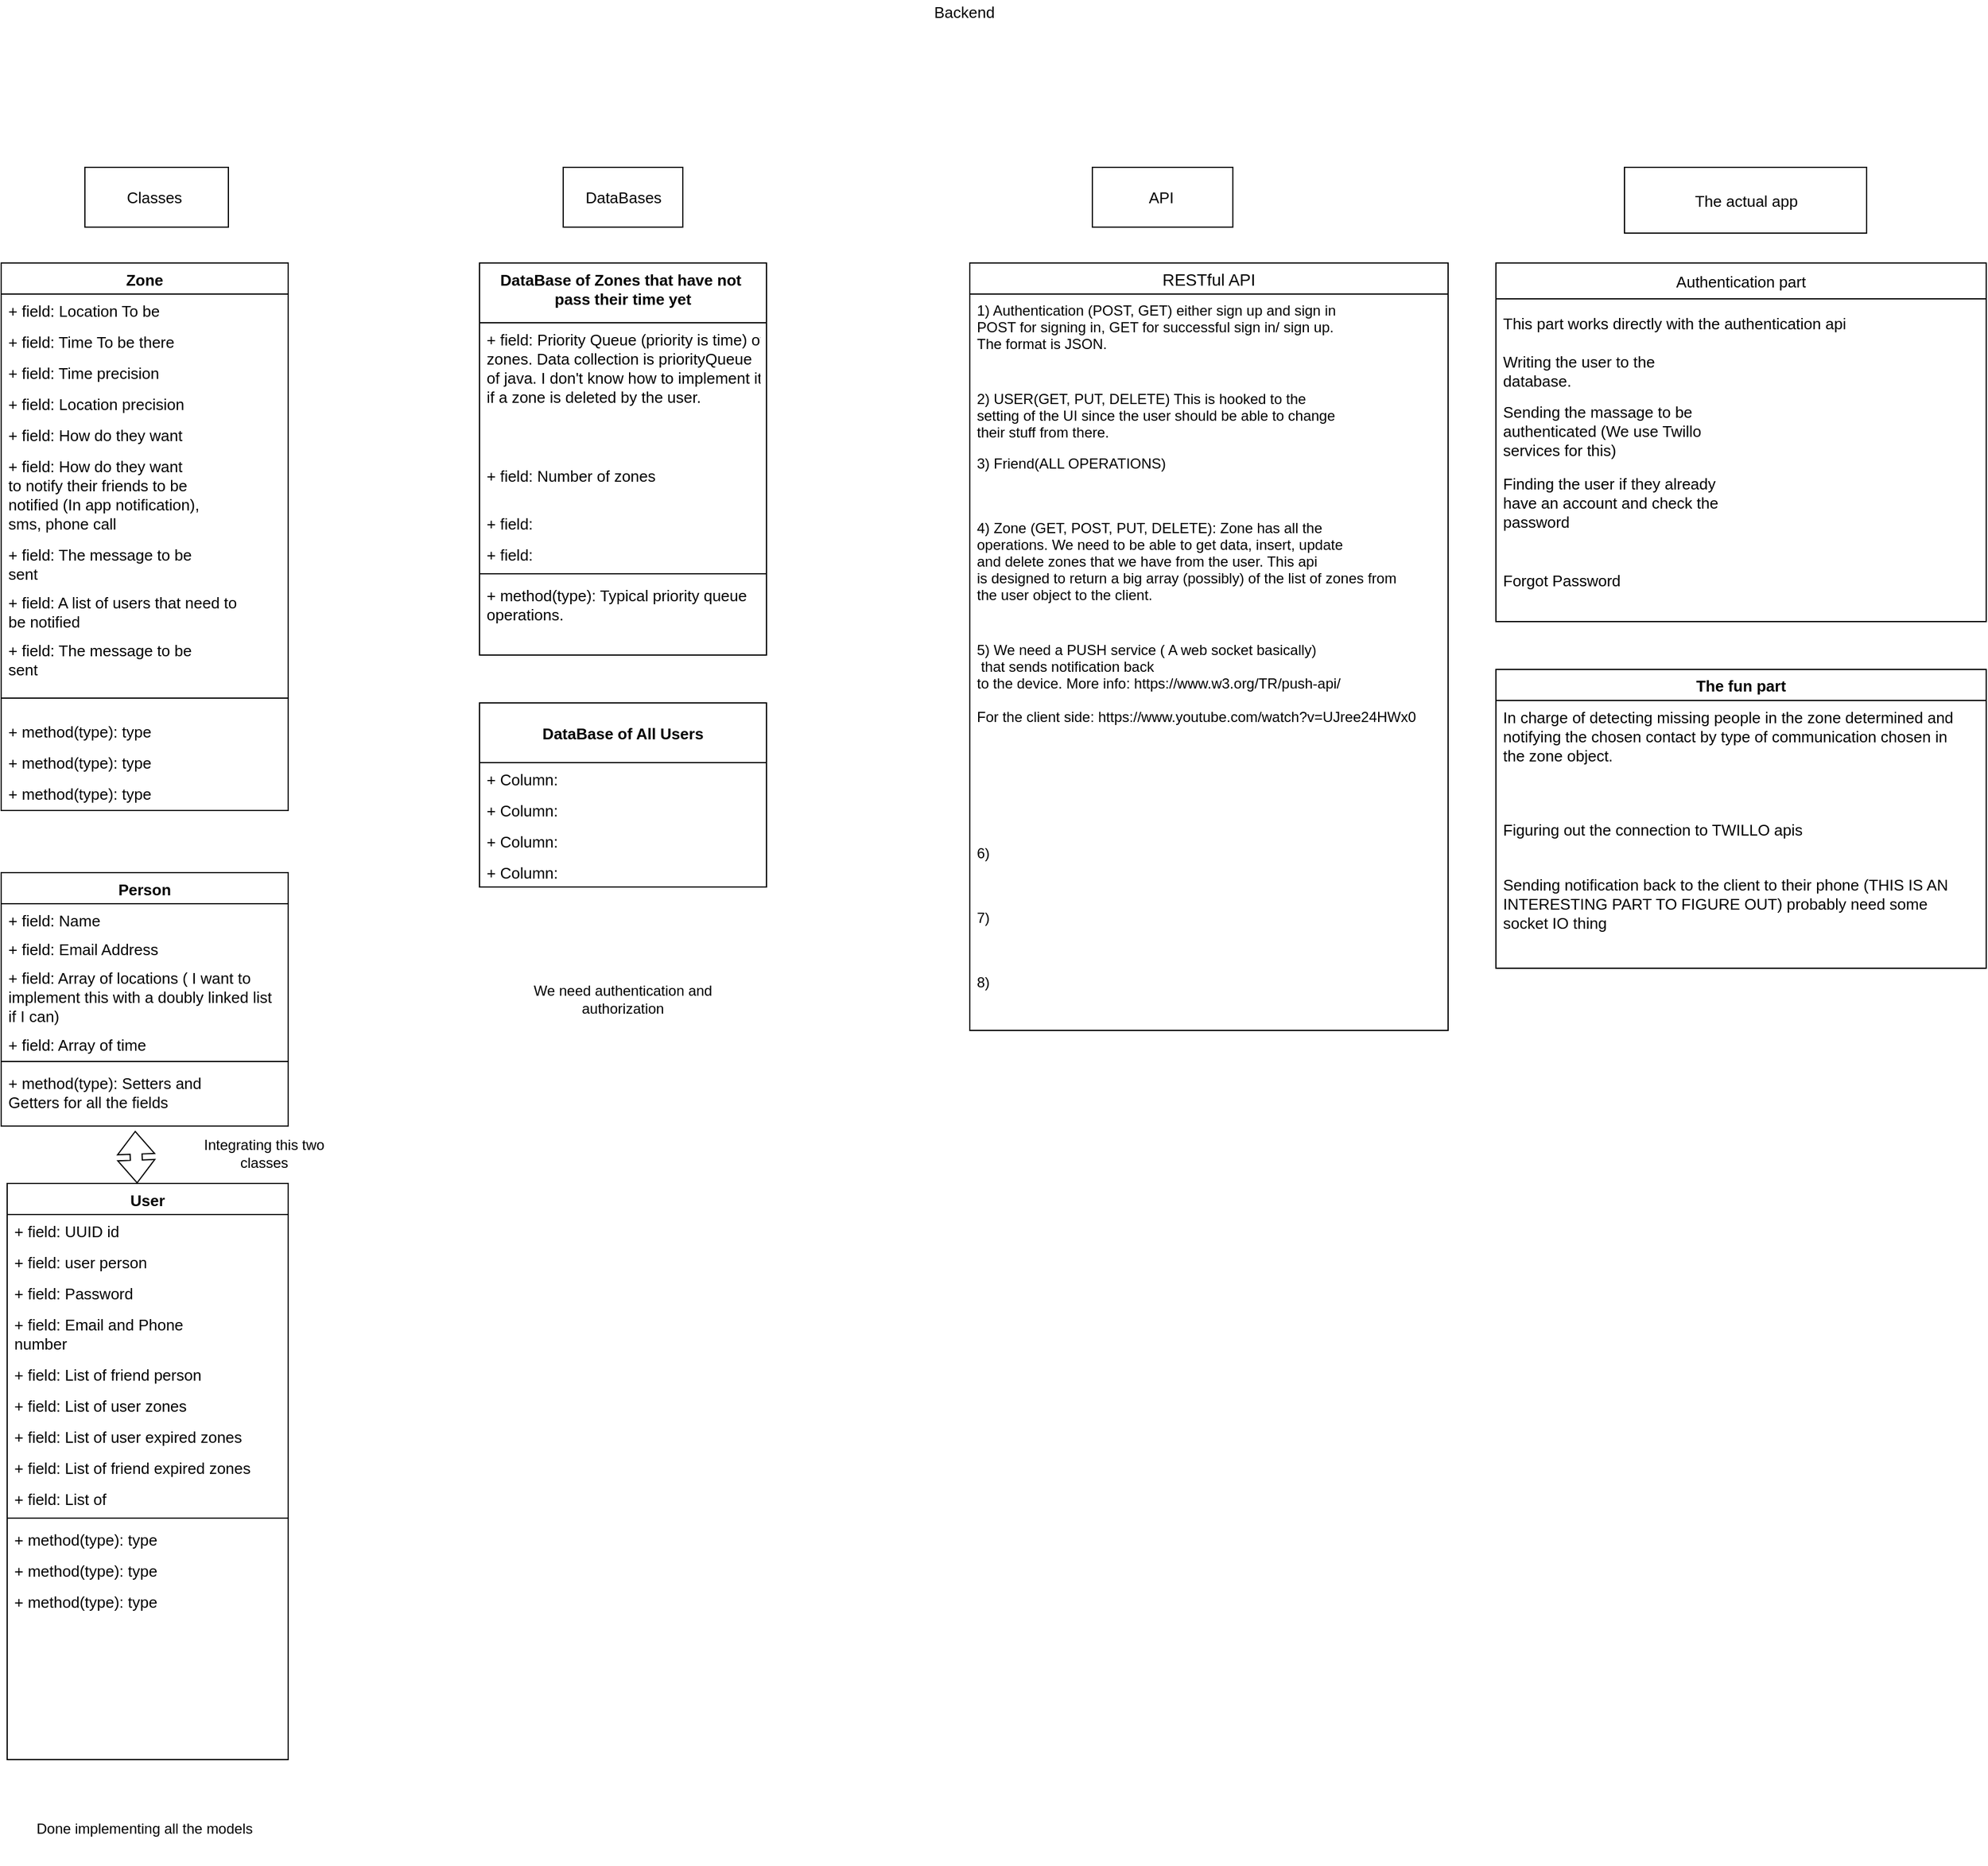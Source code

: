 <mxfile version="18.0.4" type="github" pages="2">
  <diagram id="OnJ23Ht3TBIDX5-kmEjJ" name="Page-1">
    <mxGraphModel dx="697" dy="1044" grid="1" gridSize="10" guides="1" tooltips="1" connect="1" arrows="1" fold="1" page="1" pageScale="1" pageWidth="850" pageHeight="1100" math="0" shadow="0">
      <root>
        <mxCell id="0" />
        <mxCell id="1" parent="0" />
        <mxCell id="N9u76RXB5Sf6qnzRGAIE-1" value="Person" style="swimlane;fontStyle=1;align=center;verticalAlign=top;childLayout=stackLayout;horizontal=1;startSize=26;horizontalStack=0;resizeParent=1;resizeParentMax=0;resizeLast=0;collapsible=1;marginBottom=0;fontSize=13;" parent="1" vertex="1">
          <mxGeometry x="40" y="750" width="240" height="212" as="geometry" />
        </mxCell>
        <mxCell id="N9u76RXB5Sf6qnzRGAIE-2" value="+ field: Name" style="text;strokeColor=none;fillColor=none;align=left;verticalAlign=top;spacingLeft=4;spacingRight=4;overflow=hidden;rotatable=0;points=[[0,0.5],[1,0.5]];portConstraint=eastwest;fontSize=13;" parent="N9u76RXB5Sf6qnzRGAIE-1" vertex="1">
          <mxGeometry y="26" width="240" height="24" as="geometry" />
        </mxCell>
        <mxCell id="N9u76RXB5Sf6qnzRGAIE-7" value="+ field: Email Address" style="text;strokeColor=none;fillColor=none;align=left;verticalAlign=top;spacingLeft=4;spacingRight=4;overflow=hidden;rotatable=0;points=[[0,0.5],[1,0.5]];portConstraint=eastwest;fontSize=13;" parent="N9u76RXB5Sf6qnzRGAIE-1" vertex="1">
          <mxGeometry y="50" width="240" height="24" as="geometry" />
        </mxCell>
        <mxCell id="N9u76RXB5Sf6qnzRGAIE-8" value="+ field: Array of locations ( I want to &#xa;implement this with a doubly linked list&#xa;if I can)" style="text;strokeColor=none;fillColor=none;align=left;verticalAlign=top;spacingLeft=4;spacingRight=4;overflow=hidden;rotatable=0;points=[[0,0.5],[1,0.5]];portConstraint=eastwest;fontSize=13;" parent="N9u76RXB5Sf6qnzRGAIE-1" vertex="1">
          <mxGeometry y="74" width="240" height="56" as="geometry" />
        </mxCell>
        <mxCell id="Z7l9zsdM9GBtYfNbKrUu-1" value="+ field: Array of time" style="text;strokeColor=none;fillColor=none;align=left;verticalAlign=top;spacingLeft=4;spacingRight=4;overflow=hidden;rotatable=0;points=[[0,0.5],[1,0.5]];portConstraint=eastwest;fontSize=13;" parent="N9u76RXB5Sf6qnzRGAIE-1" vertex="1">
          <mxGeometry y="130" width="240" height="24" as="geometry" />
        </mxCell>
        <mxCell id="N9u76RXB5Sf6qnzRGAIE-3" value="" style="line;strokeWidth=1;fillColor=none;align=left;verticalAlign=middle;spacingTop=-1;spacingLeft=3;spacingRight=3;rotatable=0;labelPosition=right;points=[];portConstraint=eastwest;fontSize=13;" parent="N9u76RXB5Sf6qnzRGAIE-1" vertex="1">
          <mxGeometry y="154" width="240" height="8" as="geometry" />
        </mxCell>
        <mxCell id="N9u76RXB5Sf6qnzRGAIE-4" value="+ method(type): Setters and &#xa;Getters for all the fields" style="text;strokeColor=none;fillColor=none;align=left;verticalAlign=top;spacingLeft=4;spacingRight=4;overflow=hidden;rotatable=0;points=[[0,0.5],[1,0.5]];portConstraint=eastwest;fontSize=13;" parent="N9u76RXB5Sf6qnzRGAIE-1" vertex="1">
          <mxGeometry y="162" width="240" height="50" as="geometry" />
        </mxCell>
        <mxCell id="N9u76RXB5Sf6qnzRGAIE-6" value="Backend" style="text;html=1;align=center;verticalAlign=middle;resizable=0;points=[];autosize=1;strokeColor=none;fillColor=none;fontSize=13;" parent="1" vertex="1">
          <mxGeometry x="810" y="20" width="70" height="20" as="geometry" />
        </mxCell>
        <mxCell id="N9u76RXB5Sf6qnzRGAIE-9" value="Zone" style="swimlane;fontStyle=1;align=center;verticalAlign=top;childLayout=stackLayout;horizontal=1;startSize=26;horizontalStack=0;resizeParent=1;resizeParentMax=0;resizeLast=0;collapsible=1;marginBottom=0;fontSize=13;" parent="1" vertex="1">
          <mxGeometry x="40" y="240" width="240" height="458" as="geometry" />
        </mxCell>
        <mxCell id="N9u76RXB5Sf6qnzRGAIE-10" value="+ field: Location To be" style="text;strokeColor=none;fillColor=none;align=left;verticalAlign=top;spacingLeft=4;spacingRight=4;overflow=hidden;rotatable=0;points=[[0,0.5],[1,0.5]];portConstraint=eastwest;fontSize=13;" parent="N9u76RXB5Sf6qnzRGAIE-9" vertex="1">
          <mxGeometry y="26" width="240" height="26" as="geometry" />
        </mxCell>
        <mxCell id="N9u76RXB5Sf6qnzRGAIE-13" value="+ field: Time To be there" style="text;strokeColor=none;fillColor=none;align=left;verticalAlign=top;spacingLeft=4;spacingRight=4;overflow=hidden;rotatable=0;points=[[0,0.5],[1,0.5]];portConstraint=eastwest;fontSize=13;" parent="N9u76RXB5Sf6qnzRGAIE-9" vertex="1">
          <mxGeometry y="52" width="240" height="26" as="geometry" />
        </mxCell>
        <mxCell id="N9u76RXB5Sf6qnzRGAIE-14" value="+ field: Time precision" style="text;strokeColor=none;fillColor=none;align=left;verticalAlign=top;spacingLeft=4;spacingRight=4;overflow=hidden;rotatable=0;points=[[0,0.5],[1,0.5]];portConstraint=eastwest;fontSize=13;" parent="N9u76RXB5Sf6qnzRGAIE-9" vertex="1">
          <mxGeometry y="78" width="240" height="26" as="geometry" />
        </mxCell>
        <mxCell id="N9u76RXB5Sf6qnzRGAIE-15" value="+ field: Location precision" style="text;strokeColor=none;fillColor=none;align=left;verticalAlign=top;spacingLeft=4;spacingRight=4;overflow=hidden;rotatable=0;points=[[0,0.5],[1,0.5]];portConstraint=eastwest;fontSize=13;" parent="N9u76RXB5Sf6qnzRGAIE-9" vertex="1">
          <mxGeometry y="104" width="240" height="26" as="geometry" />
        </mxCell>
        <mxCell id="Bk3x3sHnwQurIrZSOyBp-13" value="+ field: How do they want " style="text;strokeColor=none;fillColor=none;align=left;verticalAlign=top;spacingLeft=4;spacingRight=4;overflow=hidden;rotatable=0;points=[[0,0.5],[1,0.5]];portConstraint=eastwest;fontSize=13;" parent="N9u76RXB5Sf6qnzRGAIE-9" vertex="1">
          <mxGeometry y="130" width="240" height="26" as="geometry" />
        </mxCell>
        <mxCell id="Bk3x3sHnwQurIrZSOyBp-14" value="+ field: How do they want &#xa;to notify their friends to be &#xa;notified (In app notification), &#xa;sms, phone call" style="text;strokeColor=none;fillColor=none;align=left;verticalAlign=top;spacingLeft=4;spacingRight=4;overflow=hidden;rotatable=0;points=[[0,0.5],[1,0.5]];portConstraint=eastwest;fontSize=13;" parent="N9u76RXB5Sf6qnzRGAIE-9" vertex="1">
          <mxGeometry y="156" width="240" height="74" as="geometry" />
        </mxCell>
        <mxCell id="Bk3x3sHnwQurIrZSOyBp-15" value="+ field: The message to be&#xa;sent" style="text;strokeColor=none;fillColor=none;align=left;verticalAlign=top;spacingLeft=4;spacingRight=4;overflow=hidden;rotatable=0;points=[[0,0.5],[1,0.5]];portConstraint=eastwest;fontSize=13;" parent="N9u76RXB5Sf6qnzRGAIE-9" vertex="1">
          <mxGeometry y="230" width="240" height="40" as="geometry" />
        </mxCell>
        <mxCell id="Bk3x3sHnwQurIrZSOyBp-61" value="+ field: A list of users that need to &#xa;be notified" style="text;strokeColor=none;fillColor=none;align=left;verticalAlign=top;spacingLeft=4;spacingRight=4;overflow=hidden;rotatable=0;points=[[0,0.5],[1,0.5]];portConstraint=eastwest;fontSize=13;" parent="N9u76RXB5Sf6qnzRGAIE-9" vertex="1">
          <mxGeometry y="270" width="240" height="40" as="geometry" />
        </mxCell>
        <mxCell id="Bk3x3sHnwQurIrZSOyBp-62" value="+ field: The message to be&#xa;sent" style="text;strokeColor=none;fillColor=none;align=left;verticalAlign=top;spacingLeft=4;spacingRight=4;overflow=hidden;rotatable=0;points=[[0,0.5],[1,0.5]];portConstraint=eastwest;fontSize=13;" parent="N9u76RXB5Sf6qnzRGAIE-9" vertex="1">
          <mxGeometry y="310" width="240" height="40" as="geometry" />
        </mxCell>
        <mxCell id="N9u76RXB5Sf6qnzRGAIE-11" value="" style="line;strokeWidth=1;fillColor=none;align=left;verticalAlign=middle;spacingTop=-1;spacingLeft=3;spacingRight=3;rotatable=0;labelPosition=right;points=[];portConstraint=eastwest;fontSize=13;" parent="N9u76RXB5Sf6qnzRGAIE-9" vertex="1">
          <mxGeometry y="350" width="240" height="28" as="geometry" />
        </mxCell>
        <mxCell id="N9u76RXB5Sf6qnzRGAIE-12" value="+ method(type): type" style="text;strokeColor=none;fillColor=none;align=left;verticalAlign=top;spacingLeft=4;spacingRight=4;overflow=hidden;rotatable=0;points=[[0,0.5],[1,0.5]];portConstraint=eastwest;fontSize=13;" parent="N9u76RXB5Sf6qnzRGAIE-9" vertex="1">
          <mxGeometry y="378" width="240" height="26" as="geometry" />
        </mxCell>
        <mxCell id="N9u76RXB5Sf6qnzRGAIE-16" value="+ method(type): type" style="text;strokeColor=none;fillColor=none;align=left;verticalAlign=top;spacingLeft=4;spacingRight=4;overflow=hidden;rotatable=0;points=[[0,0.5],[1,0.5]];portConstraint=eastwest;fontSize=13;" parent="N9u76RXB5Sf6qnzRGAIE-9" vertex="1">
          <mxGeometry y="404" width="240" height="26" as="geometry" />
        </mxCell>
        <mxCell id="N9u76RXB5Sf6qnzRGAIE-17" value="+ method(type): type" style="text;strokeColor=none;fillColor=none;align=left;verticalAlign=top;spacingLeft=4;spacingRight=4;overflow=hidden;rotatable=0;points=[[0,0.5],[1,0.5]];portConstraint=eastwest;fontSize=13;" parent="N9u76RXB5Sf6qnzRGAIE-9" vertex="1">
          <mxGeometry y="430" width="240" height="28" as="geometry" />
        </mxCell>
        <mxCell id="Z7l9zsdM9GBtYfNbKrUu-2" value="Classes&amp;nbsp;" style="whiteSpace=wrap;html=1;align=center;fontSize=13;" parent="1" vertex="1">
          <mxGeometry x="110" y="160" width="120" height="50" as="geometry" />
        </mxCell>
        <mxCell id="Z7l9zsdM9GBtYfNbKrUu-4" value="Authentication part" style="swimlane;fontStyle=0;childLayout=stackLayout;horizontal=1;startSize=30;horizontalStack=0;resizeParent=1;resizeParentMax=0;resizeLast=0;collapsible=1;marginBottom=0;fontSize=13;" parent="1" vertex="1">
          <mxGeometry x="1290" y="240" width="410" height="300" as="geometry" />
        </mxCell>
        <mxCell id="Bk3x3sHnwQurIrZSOyBp-77" value="This part works directly with the authentication api" style="text;strokeColor=none;fillColor=none;align=left;verticalAlign=middle;spacingLeft=4;spacingRight=4;overflow=hidden;points=[[0,0.5],[1,0.5]];portConstraint=eastwest;rotatable=0;fontSize=13;" parent="Z7l9zsdM9GBtYfNbKrUu-4" vertex="1">
          <mxGeometry y="30" width="410" height="40" as="geometry" />
        </mxCell>
        <mxCell id="Z7l9zsdM9GBtYfNbKrUu-5" value="Writing the user to the &#xa;database. " style="text;strokeColor=none;fillColor=none;align=left;verticalAlign=middle;spacingLeft=4;spacingRight=4;overflow=hidden;points=[[0,0.5],[1,0.5]];portConstraint=eastwest;rotatable=0;fontSize=13;" parent="Z7l9zsdM9GBtYfNbKrUu-4" vertex="1">
          <mxGeometry y="70" width="410" height="40" as="geometry" />
        </mxCell>
        <mxCell id="Z7l9zsdM9GBtYfNbKrUu-6" value="Sending the massage to be&#xa;authenticated (We use Twillo &#xa;services for this) " style="text;strokeColor=none;fillColor=none;align=left;verticalAlign=middle;spacingLeft=4;spacingRight=4;overflow=hidden;points=[[0,0.5],[1,0.5]];portConstraint=eastwest;rotatable=0;fontSize=13;" parent="Z7l9zsdM9GBtYfNbKrUu-4" vertex="1">
          <mxGeometry y="110" width="410" height="60" as="geometry" />
        </mxCell>
        <mxCell id="Bk3x3sHnwQurIrZSOyBp-48" value="Finding the user if they already&#xa;have an account and check the &#xa;password" style="text;strokeColor=none;fillColor=none;align=left;verticalAlign=middle;spacingLeft=4;spacingRight=4;overflow=hidden;points=[[0,0.5],[1,0.5]];portConstraint=eastwest;rotatable=0;fontSize=13;" parent="Z7l9zsdM9GBtYfNbKrUu-4" vertex="1">
          <mxGeometry y="170" width="410" height="60" as="geometry" />
        </mxCell>
        <mxCell id="Z7l9zsdM9GBtYfNbKrUu-7" value="Forgot Password" style="text;strokeColor=none;fillColor=none;align=left;verticalAlign=middle;spacingLeft=4;spacingRight=4;overflow=hidden;points=[[0,0.5],[1,0.5]];portConstraint=eastwest;rotatable=0;fontSize=13;" parent="Z7l9zsdM9GBtYfNbKrUu-4" vertex="1">
          <mxGeometry y="230" width="410" height="70" as="geometry" />
        </mxCell>
        <mxCell id="Bk3x3sHnwQurIrZSOyBp-1" value="The actual app" style="whiteSpace=wrap;html=1;align=center;fontSize=13;" parent="1" vertex="1">
          <mxGeometry x="1397.5" y="160" width="202.5" height="55" as="geometry" />
        </mxCell>
        <mxCell id="Bk3x3sHnwQurIrZSOyBp-2" value="User" style="swimlane;fontStyle=1;align=center;verticalAlign=top;childLayout=stackLayout;horizontal=1;startSize=26;horizontalStack=0;resizeParent=1;resizeParentMax=0;resizeLast=0;collapsible=1;marginBottom=0;fontSize=13;" parent="1" vertex="1">
          <mxGeometry x="45" y="1010" width="235" height="482" as="geometry" />
        </mxCell>
        <mxCell id="Bk3x3sHnwQurIrZSOyBp-76" value="+ field: UUID id" style="text;strokeColor=none;fillColor=none;align=left;verticalAlign=top;spacingLeft=4;spacingRight=4;overflow=hidden;rotatable=0;points=[[0,0.5],[1,0.5]];portConstraint=eastwest;fontSize=13;" parent="Bk3x3sHnwQurIrZSOyBp-2" vertex="1">
          <mxGeometry y="26" width="235" height="26" as="geometry" />
        </mxCell>
        <mxCell id="Bk3x3sHnwQurIrZSOyBp-3" value="+ field: user person    &#xa;&#xa;" style="text;strokeColor=none;fillColor=none;align=left;verticalAlign=top;spacingLeft=4;spacingRight=4;overflow=hidden;rotatable=0;points=[[0,0.5],[1,0.5]];portConstraint=eastwest;fontSize=13;" parent="Bk3x3sHnwQurIrZSOyBp-2" vertex="1">
          <mxGeometry y="52" width="235" height="26" as="geometry" />
        </mxCell>
        <mxCell id="Bk3x3sHnwQurIrZSOyBp-41" value="+ field: Password" style="text;strokeColor=none;fillColor=none;align=left;verticalAlign=top;spacingLeft=4;spacingRight=4;overflow=hidden;rotatable=0;points=[[0,0.5],[1,0.5]];portConstraint=eastwest;fontSize=13;" parent="Bk3x3sHnwQurIrZSOyBp-2" vertex="1">
          <mxGeometry y="78" width="235" height="26" as="geometry" />
        </mxCell>
        <mxCell id="Bk3x3sHnwQurIrZSOyBp-42" value="+ field: Email and Phone &#xa;number" style="text;strokeColor=none;fillColor=none;align=left;verticalAlign=top;spacingLeft=4;spacingRight=4;overflow=hidden;rotatable=0;points=[[0,0.5],[1,0.5]];portConstraint=eastwest;fontSize=13;" parent="Bk3x3sHnwQurIrZSOyBp-2" vertex="1">
          <mxGeometry y="104" width="235" height="42" as="geometry" />
        </mxCell>
        <mxCell id="Bk3x3sHnwQurIrZSOyBp-6" value="+ field: List of friend person&#xa;" style="text;strokeColor=none;fillColor=none;align=left;verticalAlign=top;spacingLeft=4;spacingRight=4;overflow=hidden;rotatable=0;points=[[0,0.5],[1,0.5]];portConstraint=eastwest;fontSize=13;" parent="Bk3x3sHnwQurIrZSOyBp-2" vertex="1">
          <mxGeometry y="146" width="235" height="26" as="geometry" />
        </mxCell>
        <mxCell id="Bk3x3sHnwQurIrZSOyBp-10" value="+ field: List of user zones" style="text;strokeColor=none;fillColor=none;align=left;verticalAlign=top;spacingLeft=4;spacingRight=4;overflow=hidden;rotatable=0;points=[[0,0.5],[1,0.5]];portConstraint=eastwest;fontSize=13;" parent="Bk3x3sHnwQurIrZSOyBp-2" vertex="1">
          <mxGeometry y="172" width="235" height="26" as="geometry" />
        </mxCell>
        <mxCell id="Bk3x3sHnwQurIrZSOyBp-9" value="+ field: List of user expired zones" style="text;strokeColor=none;fillColor=none;align=left;verticalAlign=top;spacingLeft=4;spacingRight=4;overflow=hidden;rotatable=0;points=[[0,0.5],[1,0.5]];portConstraint=eastwest;fontSize=13;" parent="Bk3x3sHnwQurIrZSOyBp-2" vertex="1">
          <mxGeometry y="198" width="235" height="26" as="geometry" />
        </mxCell>
        <mxCell id="Bk3x3sHnwQurIrZSOyBp-8" value="+ field: List of friend expired zones" style="text;strokeColor=none;fillColor=none;align=left;verticalAlign=top;spacingLeft=4;spacingRight=4;overflow=hidden;rotatable=0;points=[[0,0.5],[1,0.5]];portConstraint=eastwest;fontSize=13;" parent="Bk3x3sHnwQurIrZSOyBp-2" vertex="1">
          <mxGeometry y="224" width="235" height="26" as="geometry" />
        </mxCell>
        <mxCell id="Bk3x3sHnwQurIrZSOyBp-72" value="+ field: List of " style="text;strokeColor=none;fillColor=none;align=left;verticalAlign=top;spacingLeft=4;spacingRight=4;overflow=hidden;rotatable=0;points=[[0,0.5],[1,0.5]];portConstraint=eastwest;fontSize=13;" parent="Bk3x3sHnwQurIrZSOyBp-2" vertex="1">
          <mxGeometry y="250" width="235" height="26" as="geometry" />
        </mxCell>
        <mxCell id="Bk3x3sHnwQurIrZSOyBp-4" value="" style="line;strokeWidth=1;fillColor=none;align=left;verticalAlign=middle;spacingTop=-1;spacingLeft=3;spacingRight=3;rotatable=0;labelPosition=right;points=[];portConstraint=eastwest;fontSize=13;" parent="Bk3x3sHnwQurIrZSOyBp-2" vertex="1">
          <mxGeometry y="276" width="235" height="8" as="geometry" />
        </mxCell>
        <mxCell id="Bk3x3sHnwQurIrZSOyBp-5" value="+ method(type): type" style="text;strokeColor=none;fillColor=none;align=left;verticalAlign=top;spacingLeft=4;spacingRight=4;overflow=hidden;rotatable=0;points=[[0,0.5],[1,0.5]];portConstraint=eastwest;fontSize=13;" parent="Bk3x3sHnwQurIrZSOyBp-2" vertex="1">
          <mxGeometry y="284" width="235" height="26" as="geometry" />
        </mxCell>
        <mxCell id="Bk3x3sHnwQurIrZSOyBp-11" value="+ method(type): type" style="text;strokeColor=none;fillColor=none;align=left;verticalAlign=top;spacingLeft=4;spacingRight=4;overflow=hidden;rotatable=0;points=[[0,0.5],[1,0.5]];portConstraint=eastwest;fontSize=13;" parent="Bk3x3sHnwQurIrZSOyBp-2" vertex="1">
          <mxGeometry y="310" width="235" height="26" as="geometry" />
        </mxCell>
        <mxCell id="Bk3x3sHnwQurIrZSOyBp-12" value="+ method(type): type" style="text;strokeColor=none;fillColor=none;align=left;verticalAlign=top;spacingLeft=4;spacingRight=4;overflow=hidden;rotatable=0;points=[[0,0.5],[1,0.5]];portConstraint=eastwest;fontSize=13;" parent="Bk3x3sHnwQurIrZSOyBp-2" vertex="1">
          <mxGeometry y="336" width="235" height="146" as="geometry" />
        </mxCell>
        <mxCell id="Bk3x3sHnwQurIrZSOyBp-16" value="The fun part" style="swimlane;fontStyle=1;childLayout=stackLayout;horizontal=1;startSize=26;fillColor=none;horizontalStack=0;resizeParent=1;resizeParentMax=0;resizeLast=0;collapsible=1;marginBottom=0;fontSize=13;" parent="1" vertex="1">
          <mxGeometry x="1290" y="580" width="410" height="250" as="geometry" />
        </mxCell>
        <mxCell id="Bk3x3sHnwQurIrZSOyBp-17" value="In charge of detecting missing people in the zone determined and&#xa;notifying the chosen contact by type of communication chosen in &#xa;the zone object. " style="text;strokeColor=none;fillColor=none;align=left;verticalAlign=top;spacingLeft=4;spacingRight=4;overflow=hidden;rotatable=0;points=[[0,0.5],[1,0.5]];portConstraint=eastwest;fontSize=13;" parent="Bk3x3sHnwQurIrZSOyBp-16" vertex="1">
          <mxGeometry y="26" width="410" height="94" as="geometry" />
        </mxCell>
        <mxCell id="Bk3x3sHnwQurIrZSOyBp-18" value="Figuring out the connection to TWILLO apis" style="text;strokeColor=none;fillColor=none;align=left;verticalAlign=top;spacingLeft=4;spacingRight=4;overflow=hidden;rotatable=0;points=[[0,0.5],[1,0.5]];portConstraint=eastwest;fontSize=13;" parent="Bk3x3sHnwQurIrZSOyBp-16" vertex="1">
          <mxGeometry y="120" width="410" height="46" as="geometry" />
        </mxCell>
        <mxCell id="Bk3x3sHnwQurIrZSOyBp-19" value="Sending notification back to the client to their phone (THIS IS AN &#xa;INTERESTING PART TO FIGURE OUT) probably need some &#xa;socket IO thing" style="text;strokeColor=none;fillColor=none;align=left;verticalAlign=top;spacingLeft=4;spacingRight=4;overflow=hidden;rotatable=0;points=[[0,0.5],[1,0.5]];portConstraint=eastwest;fontSize=13;" parent="Bk3x3sHnwQurIrZSOyBp-16" vertex="1">
          <mxGeometry y="166" width="410" height="84" as="geometry" />
        </mxCell>
        <mxCell id="Bk3x3sHnwQurIrZSOyBp-20" value="API&amp;nbsp;" style="whiteSpace=wrap;html=1;align=center;fontSize=13;" parent="1" vertex="1">
          <mxGeometry x="952.5" y="160" width="117.5" height="50" as="geometry" />
        </mxCell>
        <mxCell id="Bk3x3sHnwQurIrZSOyBp-21" value="RESTful API" style="swimlane;fontStyle=0;childLayout=stackLayout;horizontal=1;startSize=26;horizontalStack=0;resizeParent=1;resizeParentMax=0;resizeLast=0;collapsible=1;marginBottom=0;align=center;fontSize=14;" parent="1" vertex="1">
          <mxGeometry x="850" y="240" width="400" height="642" as="geometry" />
        </mxCell>
        <mxCell id="Bk3x3sHnwQurIrZSOyBp-22" value="1) Authentication (POST, GET) either sign up and sign in&#xa;POST for signing in, GET for successful sign in/ sign up.&#xa;The format is JSON. &#xa;&#xa;&#xa;" style="text;strokeColor=none;fillColor=none;spacingLeft=4;spacingRight=4;overflow=hidden;rotatable=0;points=[[0,0.5],[1,0.5]];portConstraint=eastwest;fontSize=12;" parent="Bk3x3sHnwQurIrZSOyBp-21" vertex="1">
          <mxGeometry y="26" width="400" height="74" as="geometry" />
        </mxCell>
        <mxCell id="Bk3x3sHnwQurIrZSOyBp-23" value="2) USER(GET, PUT, DELETE) This is hooked to the &#xa;setting of the UI since the user should be able to change&#xa;their stuff from there." style="text;strokeColor=none;fillColor=none;spacingLeft=4;spacingRight=4;overflow=hidden;rotatable=0;points=[[0,0.5],[1,0.5]];portConstraint=eastwest;fontSize=12;" parent="Bk3x3sHnwQurIrZSOyBp-21" vertex="1">
          <mxGeometry y="100" width="400" height="54" as="geometry" />
        </mxCell>
        <mxCell id="Bk3x3sHnwQurIrZSOyBp-24" value="3) Friend(ALL OPERATIONS)" style="text;strokeColor=none;fillColor=none;spacingLeft=4;spacingRight=4;overflow=hidden;rotatable=0;points=[[0,0.5],[1,0.5]];portConstraint=eastwest;fontSize=12;" parent="Bk3x3sHnwQurIrZSOyBp-21" vertex="1">
          <mxGeometry y="154" width="400" height="54" as="geometry" />
        </mxCell>
        <mxCell id="Bk3x3sHnwQurIrZSOyBp-43" value="4) Zone (GET, POST, PUT, DELETE): Zone has all the&#xa;operations. We need to be able to get data, insert, update&#xa;and delete zones that we have from the user. This api&#xa;is designed to return a big array (possibly) of the list of zones from&#xa;the user object to the client. " style="text;strokeColor=none;fillColor=none;spacingLeft=4;spacingRight=4;overflow=hidden;rotatable=0;points=[[0,0.5],[1,0.5]];portConstraint=eastwest;fontSize=12;" parent="Bk3x3sHnwQurIrZSOyBp-21" vertex="1">
          <mxGeometry y="208" width="400" height="102" as="geometry" />
        </mxCell>
        <mxCell id="Bk3x3sHnwQurIrZSOyBp-44" value="5) We need a PUSH service ( A web socket basically)&#xa; that sends notification back &#xa;to the device. More info: https://www.w3.org/TR/push-api/&#xa;&#xa;For the client side: https://www.youtube.com/watch?v=UJree24HWx0" style="text;strokeColor=none;fillColor=none;spacingLeft=4;spacingRight=4;overflow=hidden;rotatable=0;points=[[0,0.5],[1,0.5]];portConstraint=eastwest;fontSize=12;" parent="Bk3x3sHnwQurIrZSOyBp-21" vertex="1">
          <mxGeometry y="310" width="400" height="170" as="geometry" />
        </mxCell>
        <mxCell id="Bk3x3sHnwQurIrZSOyBp-45" value="6)" style="text;strokeColor=none;fillColor=none;spacingLeft=4;spacingRight=4;overflow=hidden;rotatable=0;points=[[0,0.5],[1,0.5]];portConstraint=eastwest;fontSize=12;" parent="Bk3x3sHnwQurIrZSOyBp-21" vertex="1">
          <mxGeometry y="480" width="400" height="54" as="geometry" />
        </mxCell>
        <mxCell id="Bk3x3sHnwQurIrZSOyBp-46" value="7)" style="text;strokeColor=none;fillColor=none;spacingLeft=4;spacingRight=4;overflow=hidden;rotatable=0;points=[[0,0.5],[1,0.5]];portConstraint=eastwest;fontSize=12;" parent="Bk3x3sHnwQurIrZSOyBp-21" vertex="1">
          <mxGeometry y="534" width="400" height="54" as="geometry" />
        </mxCell>
        <mxCell id="Bk3x3sHnwQurIrZSOyBp-47" value="8)" style="text;strokeColor=none;fillColor=none;spacingLeft=4;spacingRight=4;overflow=hidden;rotatable=0;points=[[0,0.5],[1,0.5]];portConstraint=eastwest;fontSize=12;" parent="Bk3x3sHnwQurIrZSOyBp-21" vertex="1">
          <mxGeometry y="588" width="400" height="54" as="geometry" />
        </mxCell>
        <mxCell id="Bk3x3sHnwQurIrZSOyBp-53" value="DataBase of Zones that have not &#xa;pass their time yet" style="swimlane;fontStyle=1;align=center;verticalAlign=top;childLayout=stackLayout;horizontal=1;startSize=50;horizontalStack=0;resizeParent=1;resizeParentMax=0;resizeLast=0;collapsible=1;marginBottom=0;fontSize=13;" parent="1" vertex="1">
          <mxGeometry x="440" y="240" width="240" height="328" as="geometry" />
        </mxCell>
        <mxCell id="Bk3x3sHnwQurIrZSOyBp-54" value="+ field: Priority Queue (priority is time) of &#xa;zones. Data collection is priorityQueue&#xa;of java. I don&#39;t know how to implement it&#xa;if a zone is deleted by the user. " style="text;strokeColor=none;fillColor=none;align=left;verticalAlign=top;spacingLeft=4;spacingRight=4;overflow=hidden;rotatable=0;points=[[0,0.5],[1,0.5]];portConstraint=eastwest;fontSize=13;" parent="Bk3x3sHnwQurIrZSOyBp-53" vertex="1">
          <mxGeometry y="50" width="240" height="114" as="geometry" />
        </mxCell>
        <mxCell id="Bk3x3sHnwQurIrZSOyBp-59" value="+ field: Number of zones  " style="text;strokeColor=none;fillColor=none;align=left;verticalAlign=top;spacingLeft=4;spacingRight=4;overflow=hidden;rotatable=0;points=[[0,0.5],[1,0.5]];portConstraint=eastwest;fontSize=13;" parent="Bk3x3sHnwQurIrZSOyBp-53" vertex="1">
          <mxGeometry y="164" width="240" height="40" as="geometry" />
        </mxCell>
        <mxCell id="Bk3x3sHnwQurIrZSOyBp-58" value="+ field: " style="text;strokeColor=none;fillColor=none;align=left;verticalAlign=top;spacingLeft=4;spacingRight=4;overflow=hidden;rotatable=0;points=[[0,0.5],[1,0.5]];portConstraint=eastwest;fontSize=13;" parent="Bk3x3sHnwQurIrZSOyBp-53" vertex="1">
          <mxGeometry y="204" width="240" height="26" as="geometry" />
        </mxCell>
        <mxCell id="Bk3x3sHnwQurIrZSOyBp-57" value="+ field: " style="text;strokeColor=none;fillColor=none;align=left;verticalAlign=top;spacingLeft=4;spacingRight=4;overflow=hidden;rotatable=0;points=[[0,0.5],[1,0.5]];portConstraint=eastwest;fontSize=13;" parent="Bk3x3sHnwQurIrZSOyBp-53" vertex="1">
          <mxGeometry y="230" width="240" height="26" as="geometry" />
        </mxCell>
        <mxCell id="Bk3x3sHnwQurIrZSOyBp-55" value="" style="line;strokeWidth=1;fillColor=none;align=left;verticalAlign=middle;spacingTop=-1;spacingLeft=3;spacingRight=3;rotatable=0;labelPosition=right;points=[];portConstraint=eastwest;fontSize=13;" parent="Bk3x3sHnwQurIrZSOyBp-53" vertex="1">
          <mxGeometry y="256" width="240" height="8" as="geometry" />
        </mxCell>
        <mxCell id="Bk3x3sHnwQurIrZSOyBp-56" value="+ method(type): Typical priority queue&#xa;operations. " style="text;strokeColor=none;fillColor=none;align=left;verticalAlign=top;spacingLeft=4;spacingRight=4;overflow=hidden;rotatable=0;points=[[0,0.5],[1,0.5]];portConstraint=eastwest;fontSize=13;" parent="Bk3x3sHnwQurIrZSOyBp-53" vertex="1">
          <mxGeometry y="264" width="240" height="64" as="geometry" />
        </mxCell>
        <mxCell id="Bk3x3sHnwQurIrZSOyBp-63" value="DataBase of All Users" style="swimlane;fontStyle=1;childLayout=stackLayout;horizontal=1;startSize=50;fillColor=none;horizontalStack=0;resizeParent=1;resizeParentMax=0;resizeLast=0;collapsible=1;marginBottom=0;fontSize=13;" parent="1" vertex="1">
          <mxGeometry x="440" y="608" width="240" height="154" as="geometry" />
        </mxCell>
        <mxCell id="Bk3x3sHnwQurIrZSOyBp-66" value="+ Column:" style="text;strokeColor=none;fillColor=none;align=left;verticalAlign=top;spacingLeft=4;spacingRight=4;overflow=hidden;rotatable=0;points=[[0,0.5],[1,0.5]];portConstraint=eastwest;fontSize=13;" parent="Bk3x3sHnwQurIrZSOyBp-63" vertex="1">
          <mxGeometry y="50" width="240" height="26" as="geometry" />
        </mxCell>
        <mxCell id="Bk3x3sHnwQurIrZSOyBp-73" value="+ Column:" style="text;strokeColor=none;fillColor=none;align=left;verticalAlign=top;spacingLeft=4;spacingRight=4;overflow=hidden;rotatable=0;points=[[0,0.5],[1,0.5]];portConstraint=eastwest;fontSize=13;" parent="Bk3x3sHnwQurIrZSOyBp-63" vertex="1">
          <mxGeometry y="76" width="240" height="26" as="geometry" />
        </mxCell>
        <mxCell id="Bk3x3sHnwQurIrZSOyBp-74" value="+ Column:" style="text;strokeColor=none;fillColor=none;align=left;verticalAlign=top;spacingLeft=4;spacingRight=4;overflow=hidden;rotatable=0;points=[[0,0.5],[1,0.5]];portConstraint=eastwest;fontSize=13;" parent="Bk3x3sHnwQurIrZSOyBp-63" vertex="1">
          <mxGeometry y="102" width="240" height="26" as="geometry" />
        </mxCell>
        <mxCell id="Bk3x3sHnwQurIrZSOyBp-75" value="+ Column:" style="text;strokeColor=none;fillColor=none;align=left;verticalAlign=top;spacingLeft=4;spacingRight=4;overflow=hidden;rotatable=0;points=[[0,0.5],[1,0.5]];portConstraint=eastwest;fontSize=13;" parent="Bk3x3sHnwQurIrZSOyBp-63" vertex="1">
          <mxGeometry y="128" width="240" height="26" as="geometry" />
        </mxCell>
        <mxCell id="Bk3x3sHnwQurIrZSOyBp-71" value="DataBases" style="html=1;fontSize=13;" parent="1" vertex="1">
          <mxGeometry x="510" y="160" width="100" height="50" as="geometry" />
        </mxCell>
        <mxCell id="ZK48mX2Tbgwl_XDacO71-1" value="Integrating this two classes" style="text;html=1;strokeColor=none;fillColor=none;align=center;verticalAlign=middle;whiteSpace=wrap;rounded=0;" parent="1" vertex="1">
          <mxGeometry x="190" y="970" width="140" height="30" as="geometry" />
        </mxCell>
        <mxCell id="ZK48mX2Tbgwl_XDacO71-3" value="" style="shape=flexArrow;endArrow=classic;startArrow=classic;html=1;rounded=0;entryX=0.467;entryY=1.08;entryDx=0;entryDy=0;entryPerimeter=0;" parent="1" source="Bk3x3sHnwQurIrZSOyBp-2" target="N9u76RXB5Sf6qnzRGAIE-4" edge="1">
          <mxGeometry width="100" height="100" relative="1" as="geometry">
            <mxPoint x="360" y="1090" as="sourcePoint" />
            <mxPoint x="460" y="990" as="targetPoint" />
          </mxGeometry>
        </mxCell>
        <mxCell id="O4iQtBMvBC0bYsIcab4D-1" value="Done implementing all the models" style="text;html=1;strokeColor=none;fillColor=none;align=center;verticalAlign=middle;whiteSpace=wrap;rounded=0;" parent="1" vertex="1">
          <mxGeometry x="40" y="1520" width="240" height="60" as="geometry" />
        </mxCell>
        <mxCell id="qSfsRtd-j9E3h0j8mT5T-1" value="We need authentication and&lt;br&gt;authorization" style="text;html=1;strokeColor=none;fillColor=none;align=center;verticalAlign=middle;whiteSpace=wrap;rounded=0;" vertex="1" parent="1">
          <mxGeometry x="440" y="791" width="240" height="129" as="geometry" />
        </mxCell>
      </root>
    </mxGraphModel>
  </diagram>
  <diagram id="3DfGF0o8X33VtH4nLFIE" name="Page-2">
    <mxGraphModel dx="1555" dy="3004" grid="1" gridSize="10" guides="1" tooltips="1" connect="1" arrows="1" fold="1" page="1" pageScale="1" pageWidth="850" pageHeight="1100" math="0" shadow="0">
      <root>
        <mxCell id="0" />
        <mxCell id="1" parent="0" />
        <mxCell id="FKi8MtsjQ0KQ6AIrLRFd-1" value="UI DESIGN&amp;nbsp;" style="text;html=1;strokeColor=none;fillColor=none;align=center;verticalAlign=middle;whiteSpace=wrap;rounded=0;" vertex="1" parent="1">
          <mxGeometry x="325" y="-2200" width="200" height="40" as="geometry" />
        </mxCell>
        <mxCell id="FKi8MtsjQ0KQ6AIrLRFd-16" value="" style="edgeStyle=orthogonalEdgeStyle;rounded=0;orthogonalLoop=1;jettySize=auto;html=1;" edge="1" parent="1" source="FKi8MtsjQ0KQ6AIrLRFd-4" target="FKi8MtsjQ0KQ6AIrLRFd-13">
          <mxGeometry relative="1" as="geometry" />
        </mxCell>
        <mxCell id="N7ADjUToNaB00IMNBGgR-2" value="" style="edgeStyle=orthogonalEdgeStyle;rounded=0;orthogonalLoop=1;jettySize=auto;html=1;" edge="1" parent="1" source="FKi8MtsjQ0KQ6AIrLRFd-4">
          <mxGeometry relative="1" as="geometry">
            <mxPoint x="585" y="-2020" as="targetPoint" />
          </mxGeometry>
        </mxCell>
        <mxCell id="FKi8MtsjQ0KQ6AIrLRFd-4" value="" style="rounded=1;whiteSpace=wrap;html=1;" vertex="1" parent="1">
          <mxGeometry x="352.5" y="-2120" width="160" height="200" as="geometry" />
        </mxCell>
        <mxCell id="FKi8MtsjQ0KQ6AIrLRFd-5" value="Login/Signup" style="text;html=1;strokeColor=none;fillColor=none;align=center;verticalAlign=middle;whiteSpace=wrap;rounded=0;" vertex="1" parent="1">
          <mxGeometry x="380" y="-2150" width="90" height="30" as="geometry" />
        </mxCell>
        <mxCell id="FKi8MtsjQ0KQ6AIrLRFd-22" style="edgeStyle=orthogonalEdgeStyle;rounded=0;orthogonalLoop=1;jettySize=auto;html=1;entryX=0.5;entryY=0;entryDx=0;entryDy=0;" edge="1" parent="1" source="FKi8MtsjQ0KQ6AIrLRFd-13" target="FKi8MtsjQ0KQ6AIrLRFd-29">
          <mxGeometry relative="1" as="geometry">
            <mxPoint x="110" y="-1800" as="targetPoint" />
          </mxGeometry>
        </mxCell>
        <mxCell id="FKi8MtsjQ0KQ6AIrLRFd-23" style="edgeStyle=orthogonalEdgeStyle;rounded=0;orthogonalLoop=1;jettySize=auto;html=1;entryX=0.5;entryY=0;entryDx=0;entryDy=0;" edge="1" parent="1" source="FKi8MtsjQ0KQ6AIrLRFd-13" target="FKi8MtsjQ0KQ6AIrLRFd-33">
          <mxGeometry relative="1" as="geometry">
            <mxPoint x="320" y="-1800" as="targetPoint" />
          </mxGeometry>
        </mxCell>
        <mxCell id="FKi8MtsjQ0KQ6AIrLRFd-42" style="edgeStyle=orthogonalEdgeStyle;rounded=0;orthogonalLoop=1;jettySize=auto;html=1;entryX=0.5;entryY=0;entryDx=0;entryDy=0;exitX=1;exitY=0.5;exitDx=0;exitDy=0;" edge="1" parent="1" source="FKi8MtsjQ0KQ6AIrLRFd-13" target="FKi8MtsjQ0KQ6AIrLRFd-38">
          <mxGeometry relative="1" as="geometry">
            <mxPoint x="510" y="-1780" as="targetPoint" />
            <mxPoint x="730" y="-1845" as="sourcePoint" />
          </mxGeometry>
        </mxCell>
        <mxCell id="FKi8MtsjQ0KQ6AIrLRFd-47" style="edgeStyle=orthogonalEdgeStyle;rounded=0;orthogonalLoop=1;jettySize=auto;html=1;entryX=0.5;entryY=0;entryDx=0;entryDy=0;" edge="1" parent="1" source="FKi8MtsjQ0KQ6AIrLRFd-13" target="FKi8MtsjQ0KQ6AIrLRFd-43">
          <mxGeometry relative="1" as="geometry" />
        </mxCell>
        <mxCell id="fke-OMip3FkiB2e0IV1S-7" style="edgeStyle=orthogonalEdgeStyle;rounded=0;orthogonalLoop=1;jettySize=auto;html=1;fontSize=13;" edge="1" parent="1" source="FKi8MtsjQ0KQ6AIrLRFd-13" target="fke-OMip3FkiB2e0IV1S-1">
          <mxGeometry relative="1" as="geometry" />
        </mxCell>
        <mxCell id="FKi8MtsjQ0KQ6AIrLRFd-13" value="App" style="text;html=1;strokeColor=none;fillColor=none;align=center;verticalAlign=middle;whiteSpace=wrap;rounded=0;" vertex="1" parent="1">
          <mxGeometry x="405" y="-1860" width="55" height="30" as="geometry" />
        </mxCell>
        <mxCell id="FKi8MtsjQ0KQ6AIrLRFd-14" value="Authentication" style="text;html=1;strokeColor=none;fillColor=none;align=center;verticalAlign=middle;whiteSpace=wrap;rounded=0;" vertex="1" parent="1">
          <mxGeometry x="380" y="-2100" width="90" height="30" as="geometry" />
        </mxCell>
        <mxCell id="FKi8MtsjQ0KQ6AIrLRFd-17" value="Username,&lt;br&gt;Email,&lt;br&gt;Phone Number" style="text;html=1;strokeColor=none;fillColor=none;align=center;verticalAlign=middle;whiteSpace=wrap;rounded=0;" vertex="1" parent="1">
          <mxGeometry x="387.5" y="-2070" width="90" height="50" as="geometry" />
        </mxCell>
        <mxCell id="FKi8MtsjQ0KQ6AIrLRFd-29" value="On Boarding" style="swimlane;fontStyle=0;childLayout=stackLayout;horizontal=1;startSize=30;horizontalStack=0;resizeParent=1;resizeParentMax=0;resizeLast=0;collapsible=1;marginBottom=0;" vertex="1" parent="1">
          <mxGeometry x="40" y="-1770" width="140" height="90" as="geometry" />
        </mxCell>
        <mxCell id="FKi8MtsjQ0KQ6AIrLRFd-30" value="List of zones" style="text;strokeColor=none;fillColor=none;align=left;verticalAlign=middle;spacingLeft=4;spacingRight=4;overflow=hidden;points=[[0,0.5],[1,0.5]];portConstraint=eastwest;rotatable=0;" vertex="1" parent="FKi8MtsjQ0KQ6AIrLRFd-29">
          <mxGeometry y="30" width="140" height="30" as="geometry" />
        </mxCell>
        <mxCell id="FKi8MtsjQ0KQ6AIrLRFd-31" value="People" style="text;strokeColor=none;fillColor=none;align=left;verticalAlign=middle;spacingLeft=4;spacingRight=4;overflow=hidden;points=[[0,0.5],[1,0.5]];portConstraint=eastwest;rotatable=0;" vertex="1" parent="FKi8MtsjQ0KQ6AIrLRFd-29">
          <mxGeometry y="60" width="140" height="30" as="geometry" />
        </mxCell>
        <mxCell id="FKi8MtsjQ0KQ6AIrLRFd-33" value="Setting" style="swimlane;fontStyle=0;childLayout=stackLayout;horizontal=1;startSize=30;horizontalStack=0;resizeParent=1;resizeParentMax=0;resizeLast=0;collapsible=1;marginBottom=0;" vertex="1" parent="1">
          <mxGeometry x="240" y="-1770" width="140" height="240" as="geometry">
            <mxRectangle x="240" y="-1770" width="70" height="30" as="alternateBounds" />
          </mxGeometry>
        </mxCell>
        <mxCell id="FKi8MtsjQ0KQ6AIrLRFd-34" value="Personal Info" style="text;strokeColor=none;fillColor=none;align=left;verticalAlign=middle;spacingLeft=4;spacingRight=4;overflow=hidden;points=[[0,0.5],[1,0.5]];portConstraint=eastwest;rotatable=0;" vertex="1" parent="FKi8MtsjQ0KQ6AIrLRFd-33">
          <mxGeometry y="30" width="140" height="30" as="geometry" />
        </mxCell>
        <mxCell id="FKi8MtsjQ0KQ6AIrLRFd-35" value="Notification setting" style="text;strokeColor=none;fillColor=none;align=left;verticalAlign=middle;spacingLeft=4;spacingRight=4;overflow=hidden;points=[[0,0.5],[1,0.5]];portConstraint=eastwest;rotatable=0;" vertex="1" parent="FKi8MtsjQ0KQ6AIrLRFd-33">
          <mxGeometry y="60" width="140" height="30" as="geometry" />
        </mxCell>
        <mxCell id="FKi8MtsjQ0KQ6AIrLRFd-36" value="Updating location setting" style="text;strokeColor=none;fillColor=none;align=left;verticalAlign=middle;spacingLeft=4;spacingRight=4;overflow=hidden;points=[[0,0.5],[1,0.5]];portConstraint=eastwest;rotatable=0;" vertex="1" parent="FKi8MtsjQ0KQ6AIrLRFd-33">
          <mxGeometry y="90" width="140" height="30" as="geometry" />
        </mxCell>
        <mxCell id="er8yijVsBBvzPavd1snB-1" value="Personal Preference of" style="text;strokeColor=none;fillColor=none;align=left;verticalAlign=middle;spacingLeft=4;spacingRight=4;overflow=hidden;points=[[0,0.5],[1,0.5]];portConstraint=eastwest;rotatable=0;" vertex="1" parent="FKi8MtsjQ0KQ6AIrLRFd-33">
          <mxGeometry y="120" width="140" height="30" as="geometry" />
        </mxCell>
        <mxCell id="er8yijVsBBvzPavd1snB-2" value="Percision, in what range," style="text;strokeColor=none;fillColor=none;align=left;verticalAlign=middle;spacingLeft=4;spacingRight=4;overflow=hidden;points=[[0,0.5],[1,0.5]];portConstraint=eastwest;rotatable=0;" vertex="1" parent="FKi8MtsjQ0KQ6AIrLRFd-33">
          <mxGeometry y="150" width="140" height="30" as="geometry" />
        </mxCell>
        <mxCell id="er8yijVsBBvzPavd1snB-3" value="of time, (Sharp, 5 min " style="text;strokeColor=none;fillColor=none;align=left;verticalAlign=middle;spacingLeft=4;spacingRight=4;overflow=hidden;points=[[0,0.5],[1,0.5]];portConstraint=eastwest;rotatable=0;" vertex="1" parent="FKi8MtsjQ0KQ6AIrLRFd-33">
          <mxGeometry y="180" width="140" height="30" as="geometry" />
        </mxCell>
        <mxCell id="er8yijVsBBvzPavd1snB-4" value="10) delay" style="text;strokeColor=none;fillColor=none;align=left;verticalAlign=middle;spacingLeft=4;spacingRight=4;overflow=hidden;points=[[0,0.5],[1,0.5]];portConstraint=eastwest;rotatable=0;" vertex="1" parent="FKi8MtsjQ0KQ6AIrLRFd-33">
          <mxGeometry y="210" width="140" height="30" as="geometry" />
        </mxCell>
        <mxCell id="FKi8MtsjQ0KQ6AIrLRFd-38" value="Creating Zone" style="swimlane;fontStyle=0;childLayout=stackLayout;horizontal=1;startSize=30;horizontalStack=0;resizeParent=1;resizeParentMax=0;resizeLast=0;collapsible=1;marginBottom=0;" vertex="1" parent="1">
          <mxGeometry x="460" y="-1770" width="140" height="150" as="geometry" />
        </mxCell>
        <mxCell id="FKi8MtsjQ0KQ6AIrLRFd-39" value="Time" style="text;strokeColor=none;fillColor=none;align=left;verticalAlign=middle;spacingLeft=4;spacingRight=4;overflow=hidden;points=[[0,0.5],[1,0.5]];portConstraint=eastwest;rotatable=0;" vertex="1" parent="FKi8MtsjQ0KQ6AIrLRFd-38">
          <mxGeometry y="30" width="140" height="30" as="geometry" />
        </mxCell>
        <mxCell id="FKi8MtsjQ0KQ6AIrLRFd-40" value="Place" style="text;strokeColor=none;fillColor=none;align=left;verticalAlign=middle;spacingLeft=4;spacingRight=4;overflow=hidden;points=[[0,0.5],[1,0.5]];portConstraint=eastwest;rotatable=0;" vertex="1" parent="FKi8MtsjQ0KQ6AIrLRFd-38">
          <mxGeometry y="60" width="140" height="30" as="geometry" />
        </mxCell>
        <mxCell id="FKi8MtsjQ0KQ6AIrLRFd-41" value="Percision of the place" style="text;strokeColor=none;fillColor=none;align=left;verticalAlign=middle;spacingLeft=4;spacingRight=4;overflow=hidden;points=[[0,0.5],[1,0.5]];portConstraint=eastwest;rotatable=0;" vertex="1" parent="FKi8MtsjQ0KQ6AIrLRFd-38">
          <mxGeometry y="90" width="140" height="30" as="geometry" />
        </mxCell>
        <mxCell id="sEahWVDjDcxmSHIVFA2n-1" value="List of Favourite address" style="text;strokeColor=none;fillColor=none;align=left;verticalAlign=middle;spacingLeft=4;spacingRight=4;overflow=hidden;points=[[0,0.5],[1,0.5]];portConstraint=eastwest;rotatable=0;" vertex="1" parent="FKi8MtsjQ0KQ6AIrLRFd-38">
          <mxGeometry y="120" width="140" height="30" as="geometry" />
        </mxCell>
        <mxCell id="FKi8MtsjQ0KQ6AIrLRFd-43" value="Adding a Person to list" style="swimlane;fontStyle=0;childLayout=stackLayout;horizontal=1;startSize=30;horizontalStack=0;resizeParent=1;resizeParentMax=0;resizeLast=0;collapsible=1;marginBottom=0;" vertex="1" parent="1">
          <mxGeometry x="650" y="-1770" width="140" height="120" as="geometry" />
        </mxCell>
        <mxCell id="FKi8MtsjQ0KQ6AIrLRFd-44" value="Search Bar" style="text;strokeColor=none;fillColor=none;align=left;verticalAlign=middle;spacingLeft=4;spacingRight=4;overflow=hidden;points=[[0,0.5],[1,0.5]];portConstraint=eastwest;rotatable=0;" vertex="1" parent="FKi8MtsjQ0KQ6AIrLRFd-43">
          <mxGeometry y="30" width="140" height="30" as="geometry" />
        </mxCell>
        <mxCell id="FKi8MtsjQ0KQ6AIrLRFd-45" value="Item 2" style="text;strokeColor=none;fillColor=none;align=left;verticalAlign=middle;spacingLeft=4;spacingRight=4;overflow=hidden;points=[[0,0.5],[1,0.5]];portConstraint=eastwest;rotatable=0;" vertex="1" parent="FKi8MtsjQ0KQ6AIrLRFd-43">
          <mxGeometry y="60" width="140" height="30" as="geometry" />
        </mxCell>
        <mxCell id="FKi8MtsjQ0KQ6AIrLRFd-46" value="Item 3" style="text;strokeColor=none;fillColor=none;align=left;verticalAlign=middle;spacingLeft=4;spacingRight=4;overflow=hidden;points=[[0,0.5],[1,0.5]];portConstraint=eastwest;rotatable=0;" vertex="1" parent="FKi8MtsjQ0KQ6AIrLRFd-43">
          <mxGeometry y="90" width="140" height="30" as="geometry" />
        </mxCell>
        <mxCell id="N7ADjUToNaB00IMNBGgR-3" value="Probably a Quick Demo" style="swimlane;fontStyle=0;childLayout=stackLayout;horizontal=1;startSize=30;horizontalStack=0;resizeParent=1;resizeParentMax=0;resizeLast=0;collapsible=1;marginBottom=0;" vertex="1" parent="1">
          <mxGeometry x="590" y="-2120" width="170" height="120" as="geometry" />
        </mxCell>
        <mxCell id="N7ADjUToNaB00IMNBGgR-4" value="Some BS about our values" style="text;strokeColor=none;fillColor=none;align=left;verticalAlign=middle;spacingLeft=4;spacingRight=4;overflow=hidden;points=[[0,0.5],[1,0.5]];portConstraint=eastwest;rotatable=0;" vertex="1" parent="N7ADjUToNaB00IMNBGgR-3">
          <mxGeometry y="30" width="170" height="30" as="geometry" />
        </mxCell>
        <mxCell id="N7ADjUToNaB00IMNBGgR-5" value="Easy to use BS" style="text;strokeColor=none;fillColor=none;align=left;verticalAlign=middle;spacingLeft=4;spacingRight=4;overflow=hidden;points=[[0,0.5],[1,0.5]];portConstraint=eastwest;rotatable=0;" vertex="1" parent="N7ADjUToNaB00IMNBGgR-3">
          <mxGeometry y="60" width="170" height="30" as="geometry" />
        </mxCell>
        <mxCell id="N7ADjUToNaB00IMNBGgR-6" value="Item 3" style="text;strokeColor=none;fillColor=none;align=left;verticalAlign=middle;spacingLeft=4;spacingRight=4;overflow=hidden;points=[[0,0.5],[1,0.5]];portConstraint=eastwest;rotatable=0;" vertex="1" parent="N7ADjUToNaB00IMNBGgR-3">
          <mxGeometry y="90" width="170" height="30" as="geometry" />
        </mxCell>
        <mxCell id="fke-OMip3FkiB2e0IV1S-1" value="Connection centre" style="swimlane;fontStyle=0;childLayout=stackLayout;horizontal=1;startSize=26;horizontalStack=0;resizeParent=1;resizeParentMax=0;resizeLast=0;collapsible=1;marginBottom=0;align=center;fontSize=13;" vertex="1" parent="1">
          <mxGeometry x="345" y="-1510" width="175" height="120" as="geometry" />
        </mxCell>
        <mxCell id="fke-OMip3FkiB2e0IV1S-2" value="Accepting people to be friend" style="text;strokeColor=none;fillColor=none;spacingLeft=4;spacingRight=4;overflow=hidden;rotatable=0;points=[[0,0.5],[1,0.5]];portConstraint=eastwest;fontSize=12;" vertex="1" parent="fke-OMip3FkiB2e0IV1S-1">
          <mxGeometry y="26" width="175" height="30" as="geometry" />
        </mxCell>
        <mxCell id="fke-OMip3FkiB2e0IV1S-3" value="Item 2" style="text;strokeColor=none;fillColor=none;spacingLeft=4;spacingRight=4;overflow=hidden;rotatable=0;points=[[0,0.5],[1,0.5]];portConstraint=eastwest;fontSize=12;" vertex="1" parent="fke-OMip3FkiB2e0IV1S-1">
          <mxGeometry y="56" width="175" height="30" as="geometry" />
        </mxCell>
        <mxCell id="fke-OMip3FkiB2e0IV1S-4" value="Item 3" style="text;strokeColor=none;fillColor=none;spacingLeft=4;spacingRight=4;overflow=hidden;rotatable=0;points=[[0,0.5],[1,0.5]];portConstraint=eastwest;fontSize=12;" vertex="1" parent="fke-OMip3FkiB2e0IV1S-1">
          <mxGeometry y="86" width="175" height="34" as="geometry" />
        </mxCell>
        <mxCell id="W7YFgDN2XZlQTsZUcmS8-1" value="Forgot Password?" style="text;html=1;strokeColor=none;fillColor=none;align=center;verticalAlign=middle;whiteSpace=wrap;rounded=0;" vertex="1" parent="1">
          <mxGeometry x="387.5" y="-2010" width="90" height="50" as="geometry" />
        </mxCell>
      </root>
    </mxGraphModel>
  </diagram>
</mxfile>
